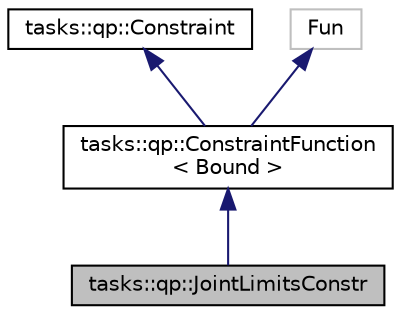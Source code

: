 digraph "tasks::qp::JointLimitsConstr"
{
  edge [fontname="Helvetica",fontsize="10",labelfontname="Helvetica",labelfontsize="10"];
  node [fontname="Helvetica",fontsize="10",shape=record];
  Node4 [label="tasks::qp::JointLimitsConstr",height=0.2,width=0.4,color="black", fillcolor="grey75", style="filled", fontcolor="black"];
  Node5 -> Node4 [dir="back",color="midnightblue",fontsize="10",style="solid",fontname="Helvetica"];
  Node5 [label="tasks::qp::ConstraintFunction\l\< Bound \>",height=0.2,width=0.4,color="black", fillcolor="white", style="filled",URL="$classtasks_1_1qp_1_1ConstraintFunction.html"];
  Node6 -> Node5 [dir="back",color="midnightblue",fontsize="10",style="solid",fontname="Helvetica"];
  Node6 [label="tasks::qp::Constraint",height=0.2,width=0.4,color="black", fillcolor="white", style="filled",URL="$classtasks_1_1qp_1_1Constraint.html"];
  Node7 -> Node5 [dir="back",color="midnightblue",fontsize="10",style="solid",fontname="Helvetica"];
  Node7 [label="Fun",height=0.2,width=0.4,color="grey75", fillcolor="white", style="filled"];
}
